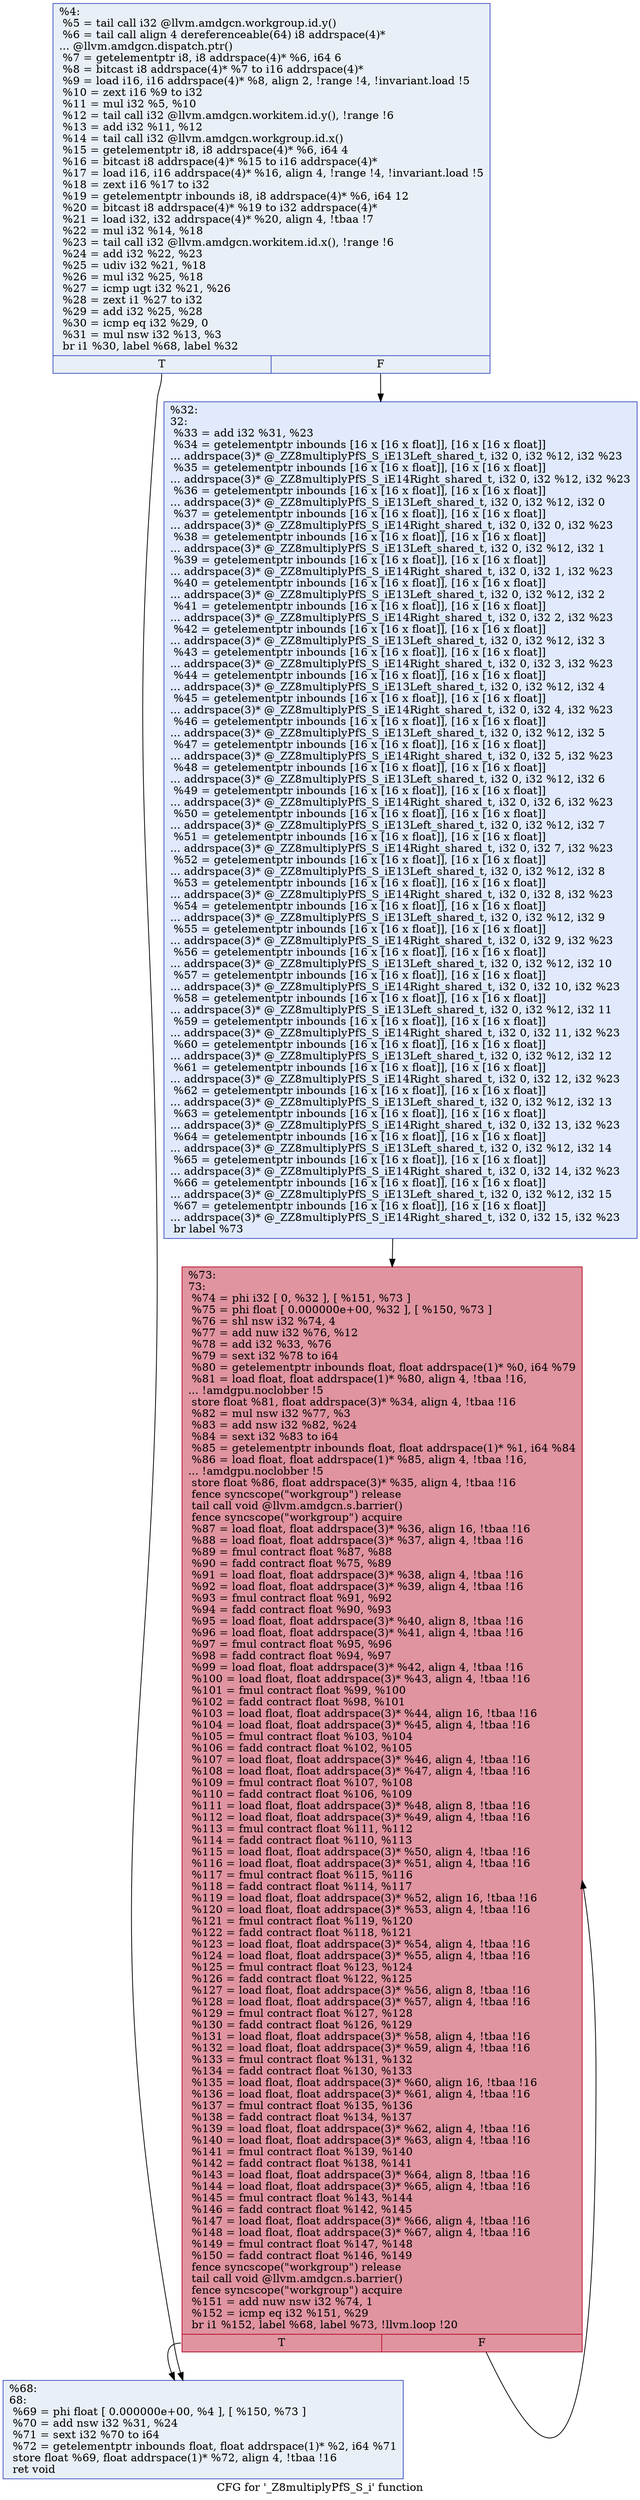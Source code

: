 digraph "CFG for '_Z8multiplyPfS_S_i' function" {
	label="CFG for '_Z8multiplyPfS_S_i' function";

	Node0x5dc17e0 [shape=record,color="#3d50c3ff", style=filled, fillcolor="#cedaeb70",label="{%4:\l  %5 = tail call i32 @llvm.amdgcn.workgroup.id.y()\l  %6 = tail call align 4 dereferenceable(64) i8 addrspace(4)*\l... @llvm.amdgcn.dispatch.ptr()\l  %7 = getelementptr i8, i8 addrspace(4)* %6, i64 6\l  %8 = bitcast i8 addrspace(4)* %7 to i16 addrspace(4)*\l  %9 = load i16, i16 addrspace(4)* %8, align 2, !range !4, !invariant.load !5\l  %10 = zext i16 %9 to i32\l  %11 = mul i32 %5, %10\l  %12 = tail call i32 @llvm.amdgcn.workitem.id.y(), !range !6\l  %13 = add i32 %11, %12\l  %14 = tail call i32 @llvm.amdgcn.workgroup.id.x()\l  %15 = getelementptr i8, i8 addrspace(4)* %6, i64 4\l  %16 = bitcast i8 addrspace(4)* %15 to i16 addrspace(4)*\l  %17 = load i16, i16 addrspace(4)* %16, align 4, !range !4, !invariant.load !5\l  %18 = zext i16 %17 to i32\l  %19 = getelementptr inbounds i8, i8 addrspace(4)* %6, i64 12\l  %20 = bitcast i8 addrspace(4)* %19 to i32 addrspace(4)*\l  %21 = load i32, i32 addrspace(4)* %20, align 4, !tbaa !7\l  %22 = mul i32 %14, %18\l  %23 = tail call i32 @llvm.amdgcn.workitem.id.x(), !range !6\l  %24 = add i32 %22, %23\l  %25 = udiv i32 %21, %18\l  %26 = mul i32 %25, %18\l  %27 = icmp ugt i32 %21, %26\l  %28 = zext i1 %27 to i32\l  %29 = add i32 %25, %28\l  %30 = icmp eq i32 %29, 0\l  %31 = mul nsw i32 %13, %3\l  br i1 %30, label %68, label %32\l|{<s0>T|<s1>F}}"];
	Node0x5dc17e0:s0 -> Node0x5dc5770;
	Node0x5dc17e0:s1 -> Node0x5dc5800;
	Node0x5dc5800 [shape=record,color="#3d50c3ff", style=filled, fillcolor="#b9d0f970",label="{%32:\l32:                                               \l  %33 = add i32 %31, %23\l  %34 = getelementptr inbounds [16 x [16 x float]], [16 x [16 x float]]\l... addrspace(3)* @_ZZ8multiplyPfS_S_iE13Left_shared_t, i32 0, i32 %12, i32 %23\l  %35 = getelementptr inbounds [16 x [16 x float]], [16 x [16 x float]]\l... addrspace(3)* @_ZZ8multiplyPfS_S_iE14Right_shared_t, i32 0, i32 %12, i32 %23\l  %36 = getelementptr inbounds [16 x [16 x float]], [16 x [16 x float]]\l... addrspace(3)* @_ZZ8multiplyPfS_S_iE13Left_shared_t, i32 0, i32 %12, i32 0\l  %37 = getelementptr inbounds [16 x [16 x float]], [16 x [16 x float]]\l... addrspace(3)* @_ZZ8multiplyPfS_S_iE14Right_shared_t, i32 0, i32 0, i32 %23\l  %38 = getelementptr inbounds [16 x [16 x float]], [16 x [16 x float]]\l... addrspace(3)* @_ZZ8multiplyPfS_S_iE13Left_shared_t, i32 0, i32 %12, i32 1\l  %39 = getelementptr inbounds [16 x [16 x float]], [16 x [16 x float]]\l... addrspace(3)* @_ZZ8multiplyPfS_S_iE14Right_shared_t, i32 0, i32 1, i32 %23\l  %40 = getelementptr inbounds [16 x [16 x float]], [16 x [16 x float]]\l... addrspace(3)* @_ZZ8multiplyPfS_S_iE13Left_shared_t, i32 0, i32 %12, i32 2\l  %41 = getelementptr inbounds [16 x [16 x float]], [16 x [16 x float]]\l... addrspace(3)* @_ZZ8multiplyPfS_S_iE14Right_shared_t, i32 0, i32 2, i32 %23\l  %42 = getelementptr inbounds [16 x [16 x float]], [16 x [16 x float]]\l... addrspace(3)* @_ZZ8multiplyPfS_S_iE13Left_shared_t, i32 0, i32 %12, i32 3\l  %43 = getelementptr inbounds [16 x [16 x float]], [16 x [16 x float]]\l... addrspace(3)* @_ZZ8multiplyPfS_S_iE14Right_shared_t, i32 0, i32 3, i32 %23\l  %44 = getelementptr inbounds [16 x [16 x float]], [16 x [16 x float]]\l... addrspace(3)* @_ZZ8multiplyPfS_S_iE13Left_shared_t, i32 0, i32 %12, i32 4\l  %45 = getelementptr inbounds [16 x [16 x float]], [16 x [16 x float]]\l... addrspace(3)* @_ZZ8multiplyPfS_S_iE14Right_shared_t, i32 0, i32 4, i32 %23\l  %46 = getelementptr inbounds [16 x [16 x float]], [16 x [16 x float]]\l... addrspace(3)* @_ZZ8multiplyPfS_S_iE13Left_shared_t, i32 0, i32 %12, i32 5\l  %47 = getelementptr inbounds [16 x [16 x float]], [16 x [16 x float]]\l... addrspace(3)* @_ZZ8multiplyPfS_S_iE14Right_shared_t, i32 0, i32 5, i32 %23\l  %48 = getelementptr inbounds [16 x [16 x float]], [16 x [16 x float]]\l... addrspace(3)* @_ZZ8multiplyPfS_S_iE13Left_shared_t, i32 0, i32 %12, i32 6\l  %49 = getelementptr inbounds [16 x [16 x float]], [16 x [16 x float]]\l... addrspace(3)* @_ZZ8multiplyPfS_S_iE14Right_shared_t, i32 0, i32 6, i32 %23\l  %50 = getelementptr inbounds [16 x [16 x float]], [16 x [16 x float]]\l... addrspace(3)* @_ZZ8multiplyPfS_S_iE13Left_shared_t, i32 0, i32 %12, i32 7\l  %51 = getelementptr inbounds [16 x [16 x float]], [16 x [16 x float]]\l... addrspace(3)* @_ZZ8multiplyPfS_S_iE14Right_shared_t, i32 0, i32 7, i32 %23\l  %52 = getelementptr inbounds [16 x [16 x float]], [16 x [16 x float]]\l... addrspace(3)* @_ZZ8multiplyPfS_S_iE13Left_shared_t, i32 0, i32 %12, i32 8\l  %53 = getelementptr inbounds [16 x [16 x float]], [16 x [16 x float]]\l... addrspace(3)* @_ZZ8multiplyPfS_S_iE14Right_shared_t, i32 0, i32 8, i32 %23\l  %54 = getelementptr inbounds [16 x [16 x float]], [16 x [16 x float]]\l... addrspace(3)* @_ZZ8multiplyPfS_S_iE13Left_shared_t, i32 0, i32 %12, i32 9\l  %55 = getelementptr inbounds [16 x [16 x float]], [16 x [16 x float]]\l... addrspace(3)* @_ZZ8multiplyPfS_S_iE14Right_shared_t, i32 0, i32 9, i32 %23\l  %56 = getelementptr inbounds [16 x [16 x float]], [16 x [16 x float]]\l... addrspace(3)* @_ZZ8multiplyPfS_S_iE13Left_shared_t, i32 0, i32 %12, i32 10\l  %57 = getelementptr inbounds [16 x [16 x float]], [16 x [16 x float]]\l... addrspace(3)* @_ZZ8multiplyPfS_S_iE14Right_shared_t, i32 0, i32 10, i32 %23\l  %58 = getelementptr inbounds [16 x [16 x float]], [16 x [16 x float]]\l... addrspace(3)* @_ZZ8multiplyPfS_S_iE13Left_shared_t, i32 0, i32 %12, i32 11\l  %59 = getelementptr inbounds [16 x [16 x float]], [16 x [16 x float]]\l... addrspace(3)* @_ZZ8multiplyPfS_S_iE14Right_shared_t, i32 0, i32 11, i32 %23\l  %60 = getelementptr inbounds [16 x [16 x float]], [16 x [16 x float]]\l... addrspace(3)* @_ZZ8multiplyPfS_S_iE13Left_shared_t, i32 0, i32 %12, i32 12\l  %61 = getelementptr inbounds [16 x [16 x float]], [16 x [16 x float]]\l... addrspace(3)* @_ZZ8multiplyPfS_S_iE14Right_shared_t, i32 0, i32 12, i32 %23\l  %62 = getelementptr inbounds [16 x [16 x float]], [16 x [16 x float]]\l... addrspace(3)* @_ZZ8multiplyPfS_S_iE13Left_shared_t, i32 0, i32 %12, i32 13\l  %63 = getelementptr inbounds [16 x [16 x float]], [16 x [16 x float]]\l... addrspace(3)* @_ZZ8multiplyPfS_S_iE14Right_shared_t, i32 0, i32 13, i32 %23\l  %64 = getelementptr inbounds [16 x [16 x float]], [16 x [16 x float]]\l... addrspace(3)* @_ZZ8multiplyPfS_S_iE13Left_shared_t, i32 0, i32 %12, i32 14\l  %65 = getelementptr inbounds [16 x [16 x float]], [16 x [16 x float]]\l... addrspace(3)* @_ZZ8multiplyPfS_S_iE14Right_shared_t, i32 0, i32 14, i32 %23\l  %66 = getelementptr inbounds [16 x [16 x float]], [16 x [16 x float]]\l... addrspace(3)* @_ZZ8multiplyPfS_S_iE13Left_shared_t, i32 0, i32 %12, i32 15\l  %67 = getelementptr inbounds [16 x [16 x float]], [16 x [16 x float]]\l... addrspace(3)* @_ZZ8multiplyPfS_S_iE14Right_shared_t, i32 0, i32 15, i32 %23\l  br label %73\l}"];
	Node0x5dc5800 -> Node0x5dc39e0;
	Node0x5dc5770 [shape=record,color="#3d50c3ff", style=filled, fillcolor="#cedaeb70",label="{%68:\l68:                                               \l  %69 = phi float [ 0.000000e+00, %4 ], [ %150, %73 ]\l  %70 = add nsw i32 %31, %24\l  %71 = sext i32 %70 to i64\l  %72 = getelementptr inbounds float, float addrspace(1)* %2, i64 %71\l  store float %69, float addrspace(1)* %72, align 4, !tbaa !16\l  ret void\l}"];
	Node0x5dc39e0 [shape=record,color="#b70d28ff", style=filled, fillcolor="#b70d2870",label="{%73:\l73:                                               \l  %74 = phi i32 [ 0, %32 ], [ %151, %73 ]\l  %75 = phi float [ 0.000000e+00, %32 ], [ %150, %73 ]\l  %76 = shl nsw i32 %74, 4\l  %77 = add nuw i32 %76, %12\l  %78 = add i32 %33, %76\l  %79 = sext i32 %78 to i64\l  %80 = getelementptr inbounds float, float addrspace(1)* %0, i64 %79\l  %81 = load float, float addrspace(1)* %80, align 4, !tbaa !16,\l... !amdgpu.noclobber !5\l  store float %81, float addrspace(3)* %34, align 4, !tbaa !16\l  %82 = mul nsw i32 %77, %3\l  %83 = add nsw i32 %82, %24\l  %84 = sext i32 %83 to i64\l  %85 = getelementptr inbounds float, float addrspace(1)* %1, i64 %84\l  %86 = load float, float addrspace(1)* %85, align 4, !tbaa !16,\l... !amdgpu.noclobber !5\l  store float %86, float addrspace(3)* %35, align 4, !tbaa !16\l  fence syncscope(\"workgroup\") release\l  tail call void @llvm.amdgcn.s.barrier()\l  fence syncscope(\"workgroup\") acquire\l  %87 = load float, float addrspace(3)* %36, align 16, !tbaa !16\l  %88 = load float, float addrspace(3)* %37, align 4, !tbaa !16\l  %89 = fmul contract float %87, %88\l  %90 = fadd contract float %75, %89\l  %91 = load float, float addrspace(3)* %38, align 4, !tbaa !16\l  %92 = load float, float addrspace(3)* %39, align 4, !tbaa !16\l  %93 = fmul contract float %91, %92\l  %94 = fadd contract float %90, %93\l  %95 = load float, float addrspace(3)* %40, align 8, !tbaa !16\l  %96 = load float, float addrspace(3)* %41, align 4, !tbaa !16\l  %97 = fmul contract float %95, %96\l  %98 = fadd contract float %94, %97\l  %99 = load float, float addrspace(3)* %42, align 4, !tbaa !16\l  %100 = load float, float addrspace(3)* %43, align 4, !tbaa !16\l  %101 = fmul contract float %99, %100\l  %102 = fadd contract float %98, %101\l  %103 = load float, float addrspace(3)* %44, align 16, !tbaa !16\l  %104 = load float, float addrspace(3)* %45, align 4, !tbaa !16\l  %105 = fmul contract float %103, %104\l  %106 = fadd contract float %102, %105\l  %107 = load float, float addrspace(3)* %46, align 4, !tbaa !16\l  %108 = load float, float addrspace(3)* %47, align 4, !tbaa !16\l  %109 = fmul contract float %107, %108\l  %110 = fadd contract float %106, %109\l  %111 = load float, float addrspace(3)* %48, align 8, !tbaa !16\l  %112 = load float, float addrspace(3)* %49, align 4, !tbaa !16\l  %113 = fmul contract float %111, %112\l  %114 = fadd contract float %110, %113\l  %115 = load float, float addrspace(3)* %50, align 4, !tbaa !16\l  %116 = load float, float addrspace(3)* %51, align 4, !tbaa !16\l  %117 = fmul contract float %115, %116\l  %118 = fadd contract float %114, %117\l  %119 = load float, float addrspace(3)* %52, align 16, !tbaa !16\l  %120 = load float, float addrspace(3)* %53, align 4, !tbaa !16\l  %121 = fmul contract float %119, %120\l  %122 = fadd contract float %118, %121\l  %123 = load float, float addrspace(3)* %54, align 4, !tbaa !16\l  %124 = load float, float addrspace(3)* %55, align 4, !tbaa !16\l  %125 = fmul contract float %123, %124\l  %126 = fadd contract float %122, %125\l  %127 = load float, float addrspace(3)* %56, align 8, !tbaa !16\l  %128 = load float, float addrspace(3)* %57, align 4, !tbaa !16\l  %129 = fmul contract float %127, %128\l  %130 = fadd contract float %126, %129\l  %131 = load float, float addrspace(3)* %58, align 4, !tbaa !16\l  %132 = load float, float addrspace(3)* %59, align 4, !tbaa !16\l  %133 = fmul contract float %131, %132\l  %134 = fadd contract float %130, %133\l  %135 = load float, float addrspace(3)* %60, align 16, !tbaa !16\l  %136 = load float, float addrspace(3)* %61, align 4, !tbaa !16\l  %137 = fmul contract float %135, %136\l  %138 = fadd contract float %134, %137\l  %139 = load float, float addrspace(3)* %62, align 4, !tbaa !16\l  %140 = load float, float addrspace(3)* %63, align 4, !tbaa !16\l  %141 = fmul contract float %139, %140\l  %142 = fadd contract float %138, %141\l  %143 = load float, float addrspace(3)* %64, align 8, !tbaa !16\l  %144 = load float, float addrspace(3)* %65, align 4, !tbaa !16\l  %145 = fmul contract float %143, %144\l  %146 = fadd contract float %142, %145\l  %147 = load float, float addrspace(3)* %66, align 4, !tbaa !16\l  %148 = load float, float addrspace(3)* %67, align 4, !tbaa !16\l  %149 = fmul contract float %147, %148\l  %150 = fadd contract float %146, %149\l  fence syncscope(\"workgroup\") release\l  tail call void @llvm.amdgcn.s.barrier()\l  fence syncscope(\"workgroup\") acquire\l  %151 = add nuw nsw i32 %74, 1\l  %152 = icmp eq i32 %151, %29\l  br i1 %152, label %68, label %73, !llvm.loop !20\l|{<s0>T|<s1>F}}"];
	Node0x5dc39e0:s0 -> Node0x5dc5770;
	Node0x5dc39e0:s1 -> Node0x5dc39e0;
}
